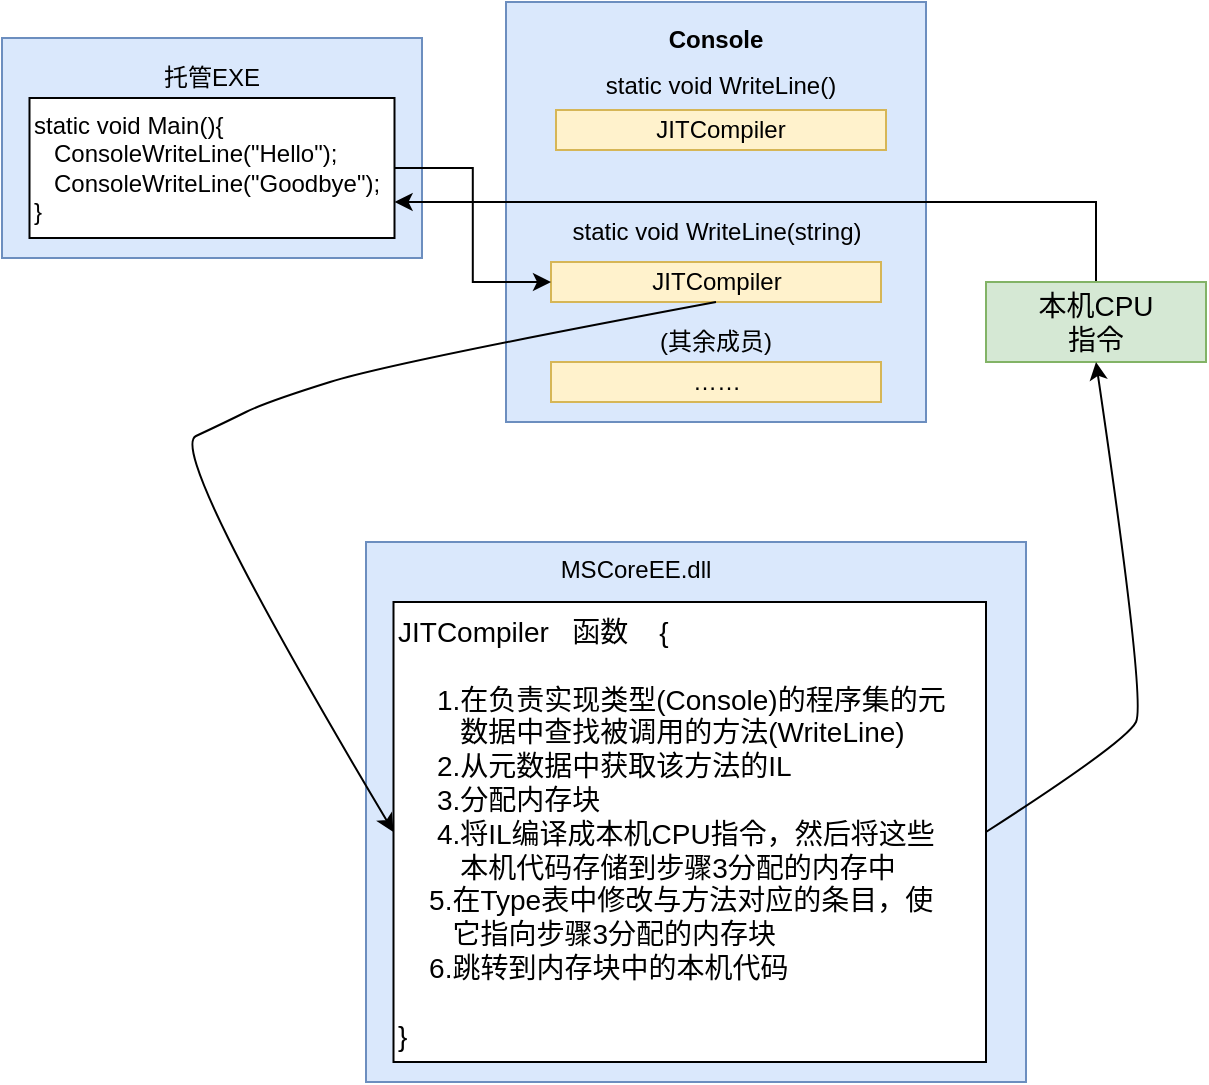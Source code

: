 <mxfile version="13.9.9" type="device"><diagram id="-IIo4JSE5x0jPQUJEidp" name="第 1 页"><mxGraphModel dx="1106" dy="972" grid="1" gridSize="10" guides="1" tooltips="1" connect="1" arrows="1" fold="1" page="1" pageScale="1" pageWidth="827" pageHeight="1169" math="0" shadow="0"><root><mxCell id="0"/><mxCell id="1" parent="0"/><mxCell id="y2QODk_2GxBfRemFDiX7-1" value="" style="rounded=0;whiteSpace=wrap;html=1;fillColor=#dae8fc;strokeColor=#6c8ebf;" vertex="1" parent="1"><mxGeometry x="128" y="98" width="210" height="110" as="geometry"/></mxCell><mxCell id="y2QODk_2GxBfRemFDiX7-2" value="static void Main(){&lt;br&gt;&amp;nbsp; &amp;nbsp;ConsoleWriteLine(&quot;Hello&quot;);&lt;br&gt;&amp;nbsp; &amp;nbsp;ConsoleWriteLine(&quot;Goodbye&quot;);&lt;br&gt;}" style="rounded=0;whiteSpace=wrap;html=1;align=left;verticalAlign=top;" vertex="1" parent="1"><mxGeometry x="141.75" y="128" width="182.5" height="70" as="geometry"/></mxCell><mxCell id="y2QODk_2GxBfRemFDiX7-3" value="托管EXE" style="text;html=1;strokeColor=none;fillColor=none;align=center;verticalAlign=middle;whiteSpace=wrap;rounded=0;" vertex="1" parent="1"><mxGeometry x="193" y="108" width="80" height="20" as="geometry"/></mxCell><mxCell id="y2QODk_2GxBfRemFDiX7-4" value="" style="rounded=0;whiteSpace=wrap;html=1;fillColor=#dae8fc;strokeColor=#6c8ebf;" vertex="1" parent="1"><mxGeometry x="380" y="80" width="210" height="210" as="geometry"/></mxCell><mxCell id="y2QODk_2GxBfRemFDiX7-5" value="Console" style="text;html=1;strokeColor=none;fillColor=none;align=center;verticalAlign=middle;whiteSpace=wrap;rounded=0;fontStyle=1" vertex="1" parent="1"><mxGeometry x="445" y="89" width="80" height="20" as="geometry"/></mxCell><mxCell id="y2QODk_2GxBfRemFDiX7-6" value="static void WriteLine()" style="text;html=1;strokeColor=none;fillColor=none;align=center;verticalAlign=middle;whiteSpace=wrap;rounded=0;" vertex="1" parent="1"><mxGeometry x="400" y="112" width="175" height="20" as="geometry"/></mxCell><mxCell id="y2QODk_2GxBfRemFDiX7-7" value="static void WriteLine(string)" style="text;html=1;strokeColor=none;fillColor=none;align=center;verticalAlign=middle;whiteSpace=wrap;rounded=0;" vertex="1" parent="1"><mxGeometry x="397.5" y="185" width="175" height="20" as="geometry"/></mxCell><mxCell id="y2QODk_2GxBfRemFDiX7-8" value="JITCompiler" style="rounded=0;whiteSpace=wrap;html=1;fillColor=#fff2cc;strokeColor=#d6b656;" vertex="1" parent="1"><mxGeometry x="405" y="134" width="165" height="20" as="geometry"/></mxCell><mxCell id="y2QODk_2GxBfRemFDiX7-9" value="JITCompiler" style="rounded=0;whiteSpace=wrap;html=1;fillColor=#fff2cc;strokeColor=#d6b656;" vertex="1" parent="1"><mxGeometry x="402.5" y="210" width="165" height="20" as="geometry"/></mxCell><mxCell id="y2QODk_2GxBfRemFDiX7-10" value="(其余成员)" style="text;html=1;strokeColor=none;fillColor=none;align=center;verticalAlign=middle;whiteSpace=wrap;rounded=0;" vertex="1" parent="1"><mxGeometry x="440" y="240" width="90" height="20" as="geometry"/></mxCell><mxCell id="y2QODk_2GxBfRemFDiX7-12" value="……" style="rounded=0;whiteSpace=wrap;html=1;fillColor=#fff2cc;strokeColor=#d6b656;" vertex="1" parent="1"><mxGeometry x="402.5" y="260" width="165" height="20" as="geometry"/></mxCell><mxCell id="y2QODk_2GxBfRemFDiX7-13" value="" style="rounded=0;whiteSpace=wrap;html=1;fillColor=#dae8fc;strokeColor=#6c8ebf;" vertex="1" parent="1"><mxGeometry x="310" y="350" width="330" height="270" as="geometry"/></mxCell><mxCell id="y2QODk_2GxBfRemFDiX7-14" value="JITCompiler&amp;nbsp; &amp;nbsp;函数&amp;nbsp; &amp;nbsp; {&lt;br style=&quot;font-size: 14px;&quot;&gt;&amp;nbsp; &amp;nbsp; &amp;nbsp;&amp;nbsp;&lt;br style=&quot;font-size: 14px;&quot;&gt;&amp;nbsp; &amp;nbsp; &amp;nbsp;1.在负责实现类型(Console)的程序集的元&lt;br style=&quot;font-size: 14px;&quot;&gt;&amp;nbsp; &amp;nbsp; &amp;nbsp; &amp;nbsp; 数据中查找被调用的方法(WriteLine)&lt;br style=&quot;font-size: 14px;&quot;&gt;&amp;nbsp; &amp;nbsp; &amp;nbsp;2.从元数据中获取该方法的IL&lt;br style=&quot;font-size: 14px;&quot;&gt;&amp;nbsp; &amp;nbsp; &amp;nbsp;3.分配内存块&lt;br style=&quot;font-size: 14px;&quot;&gt;&amp;nbsp; &amp;nbsp; &amp;nbsp;4.将IL编译成本机CPU指令，然后将这些&lt;br style=&quot;font-size: 14px;&quot;&gt;&amp;nbsp; &amp;nbsp; &amp;nbsp; &amp;nbsp; 本机代码存储到步骤3分配的内存中&lt;br style=&quot;font-size: 14px;&quot;&gt;&amp;nbsp; &amp;nbsp; 5.在Type表中修改与方法对应的条目，使&lt;br style=&quot;font-size: 14px;&quot;&gt;&amp;nbsp; &amp;nbsp; &amp;nbsp; &amp;nbsp;它指向步骤3分配的内存块&lt;br style=&quot;font-size: 14px;&quot;&gt;&amp;nbsp; &amp;nbsp; 6.跳转到内存块中的本机代码&lt;br style=&quot;font-size: 14px;&quot;&gt;&lt;br style=&quot;font-size: 14px;&quot;&gt;}" style="rounded=0;whiteSpace=wrap;html=1;align=left;verticalAlign=top;fontSize=14;" vertex="1" parent="1"><mxGeometry x="323.75" y="380" width="296.25" height="230" as="geometry"/></mxCell><mxCell id="y2QODk_2GxBfRemFDiX7-15" value="MSCoreEE.dll" style="text;html=1;strokeColor=none;fillColor=none;align=center;verticalAlign=middle;whiteSpace=wrap;rounded=0;" vertex="1" parent="1"><mxGeometry x="405" y="354" width="80" height="20" as="geometry"/></mxCell><mxCell id="y2QODk_2GxBfRemFDiX7-17" value="" style="curved=1;endArrow=classic;html=1;fontSize=14;exitX=0.5;exitY=1;exitDx=0;exitDy=0;entryX=0;entryY=0.5;entryDx=0;entryDy=0;" edge="1" parent="1" source="y2QODk_2GxBfRemFDiX7-9" target="y2QODk_2GxBfRemFDiX7-14"><mxGeometry width="50" height="50" relative="1" as="geometry"><mxPoint x="210" y="354" as="sourcePoint"/><mxPoint x="260" y="304" as="targetPoint"/><Array as="points"><mxPoint x="324" y="260"/><mxPoint x="260" y="280"/><mxPoint x="240" y="290"/><mxPoint x="210" y="304"/></Array></mxGeometry></mxCell><mxCell id="y2QODk_2GxBfRemFDiX7-23" style="edgeStyle=orthogonalEdgeStyle;rounded=0;orthogonalLoop=1;jettySize=auto;html=1;fontSize=14;entryX=1;entryY=0.75;entryDx=0;entryDy=0;" edge="1" parent="1" source="y2QODk_2GxBfRemFDiX7-19" target="y2QODk_2GxBfRemFDiX7-2"><mxGeometry relative="1" as="geometry"><mxPoint x="350" y="210" as="targetPoint"/><Array as="points"><mxPoint x="675" y="180"/><mxPoint x="324" y="180"/></Array></mxGeometry></mxCell><mxCell id="y2QODk_2GxBfRemFDiX7-19" value="本机CPU&lt;br&gt;指令" style="rounded=0;whiteSpace=wrap;html=1;fontSize=14;fillColor=#d5e8d4;strokeColor=#82b366;" vertex="1" parent="1"><mxGeometry x="620" y="220" width="110" height="40" as="geometry"/></mxCell><mxCell id="y2QODk_2GxBfRemFDiX7-20" style="edgeStyle=orthogonalEdgeStyle;rounded=0;orthogonalLoop=1;jettySize=auto;html=1;entryX=0;entryY=0.5;entryDx=0;entryDy=0;fontSize=14;" edge="1" parent="1" source="y2QODk_2GxBfRemFDiX7-2" target="y2QODk_2GxBfRemFDiX7-9"><mxGeometry relative="1" as="geometry"/></mxCell><mxCell id="y2QODk_2GxBfRemFDiX7-21" value="" style="curved=1;endArrow=classic;html=1;fontSize=14;exitX=1;exitY=0.5;exitDx=0;exitDy=0;entryX=0.5;entryY=1;entryDx=0;entryDy=0;" edge="1" parent="1" source="y2QODk_2GxBfRemFDiX7-14" target="y2QODk_2GxBfRemFDiX7-19"><mxGeometry width="50" height="50" relative="1" as="geometry"><mxPoint x="700" y="480" as="sourcePoint"/><mxPoint x="750" y="430" as="targetPoint"/><Array as="points"><mxPoint x="690" y="450"/><mxPoint x="700" y="430"/></Array></mxGeometry></mxCell></root></mxGraphModel></diagram></mxfile>
